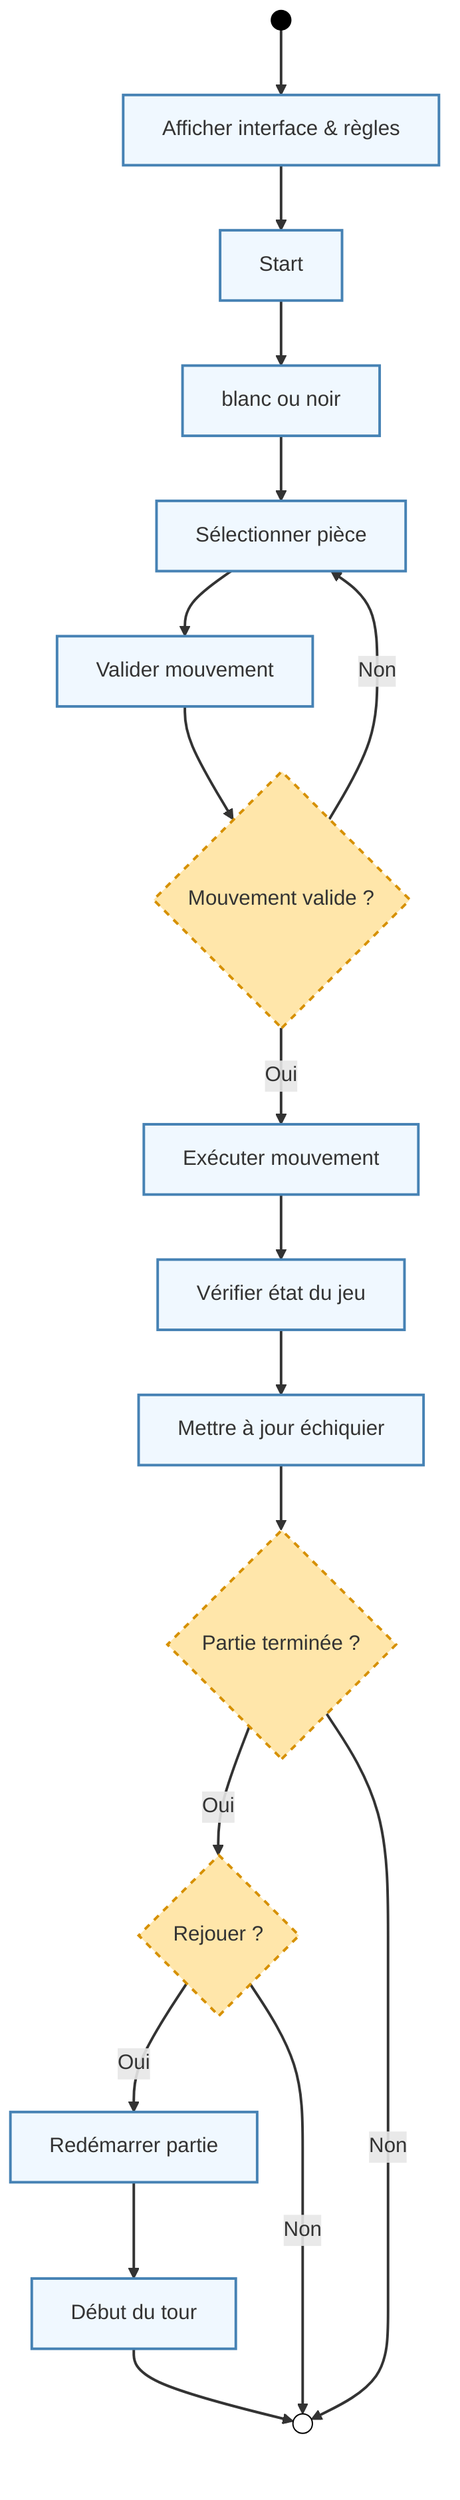 flowchart TD
    
    
    START(( ))
    style START fill:#000,stroke:#000,stroke-width:1px,color:#fff,width:90px,height:90px
    
    
    END(( ))
    style END fill:#fff,stroke:#000,stroke-width:1px,width:90px,height:90px

    
    A[Afficher interface & règles]
    B[Start]
    C[blanc ou noir]
    D[Sélectionner pièce]
    E[Valider mouvement]
    F{Mouvement valide ?}
    G[Exécuter mouvement]
    H[Vérifier état du jeu]
    I[Mettre à jour échiquier]
    J{Partie terminée ?}
    M{Rejouer ?}
    N[Redémarrer partie]
    O[Début du tour]

    
    START --> A
    A --> B
    B --> C
    C --> D
    D --> E
    E --> F
    F -- Oui --> G
    G --> H
    H --> I
    I --> J
    J -- Oui --> M
    M -- Oui --> N
    N --> O
    M -- Non --> END
    J -- Non --> END
    F -- Non --> D
    O --> END

    linkStyle default stroke:#333,stroke-width:2px

    classDef decision fill:#FFE6AA,stroke:#D69000,stroke-width:2px,stroke-dasharray: 5 5;
    class F,J,M decision;

    classDef action fill:#F0F8FF,stroke:#4682B4,stroke-width:2px;
    class A,B,C,D,E,G,H,I,N,O action;
